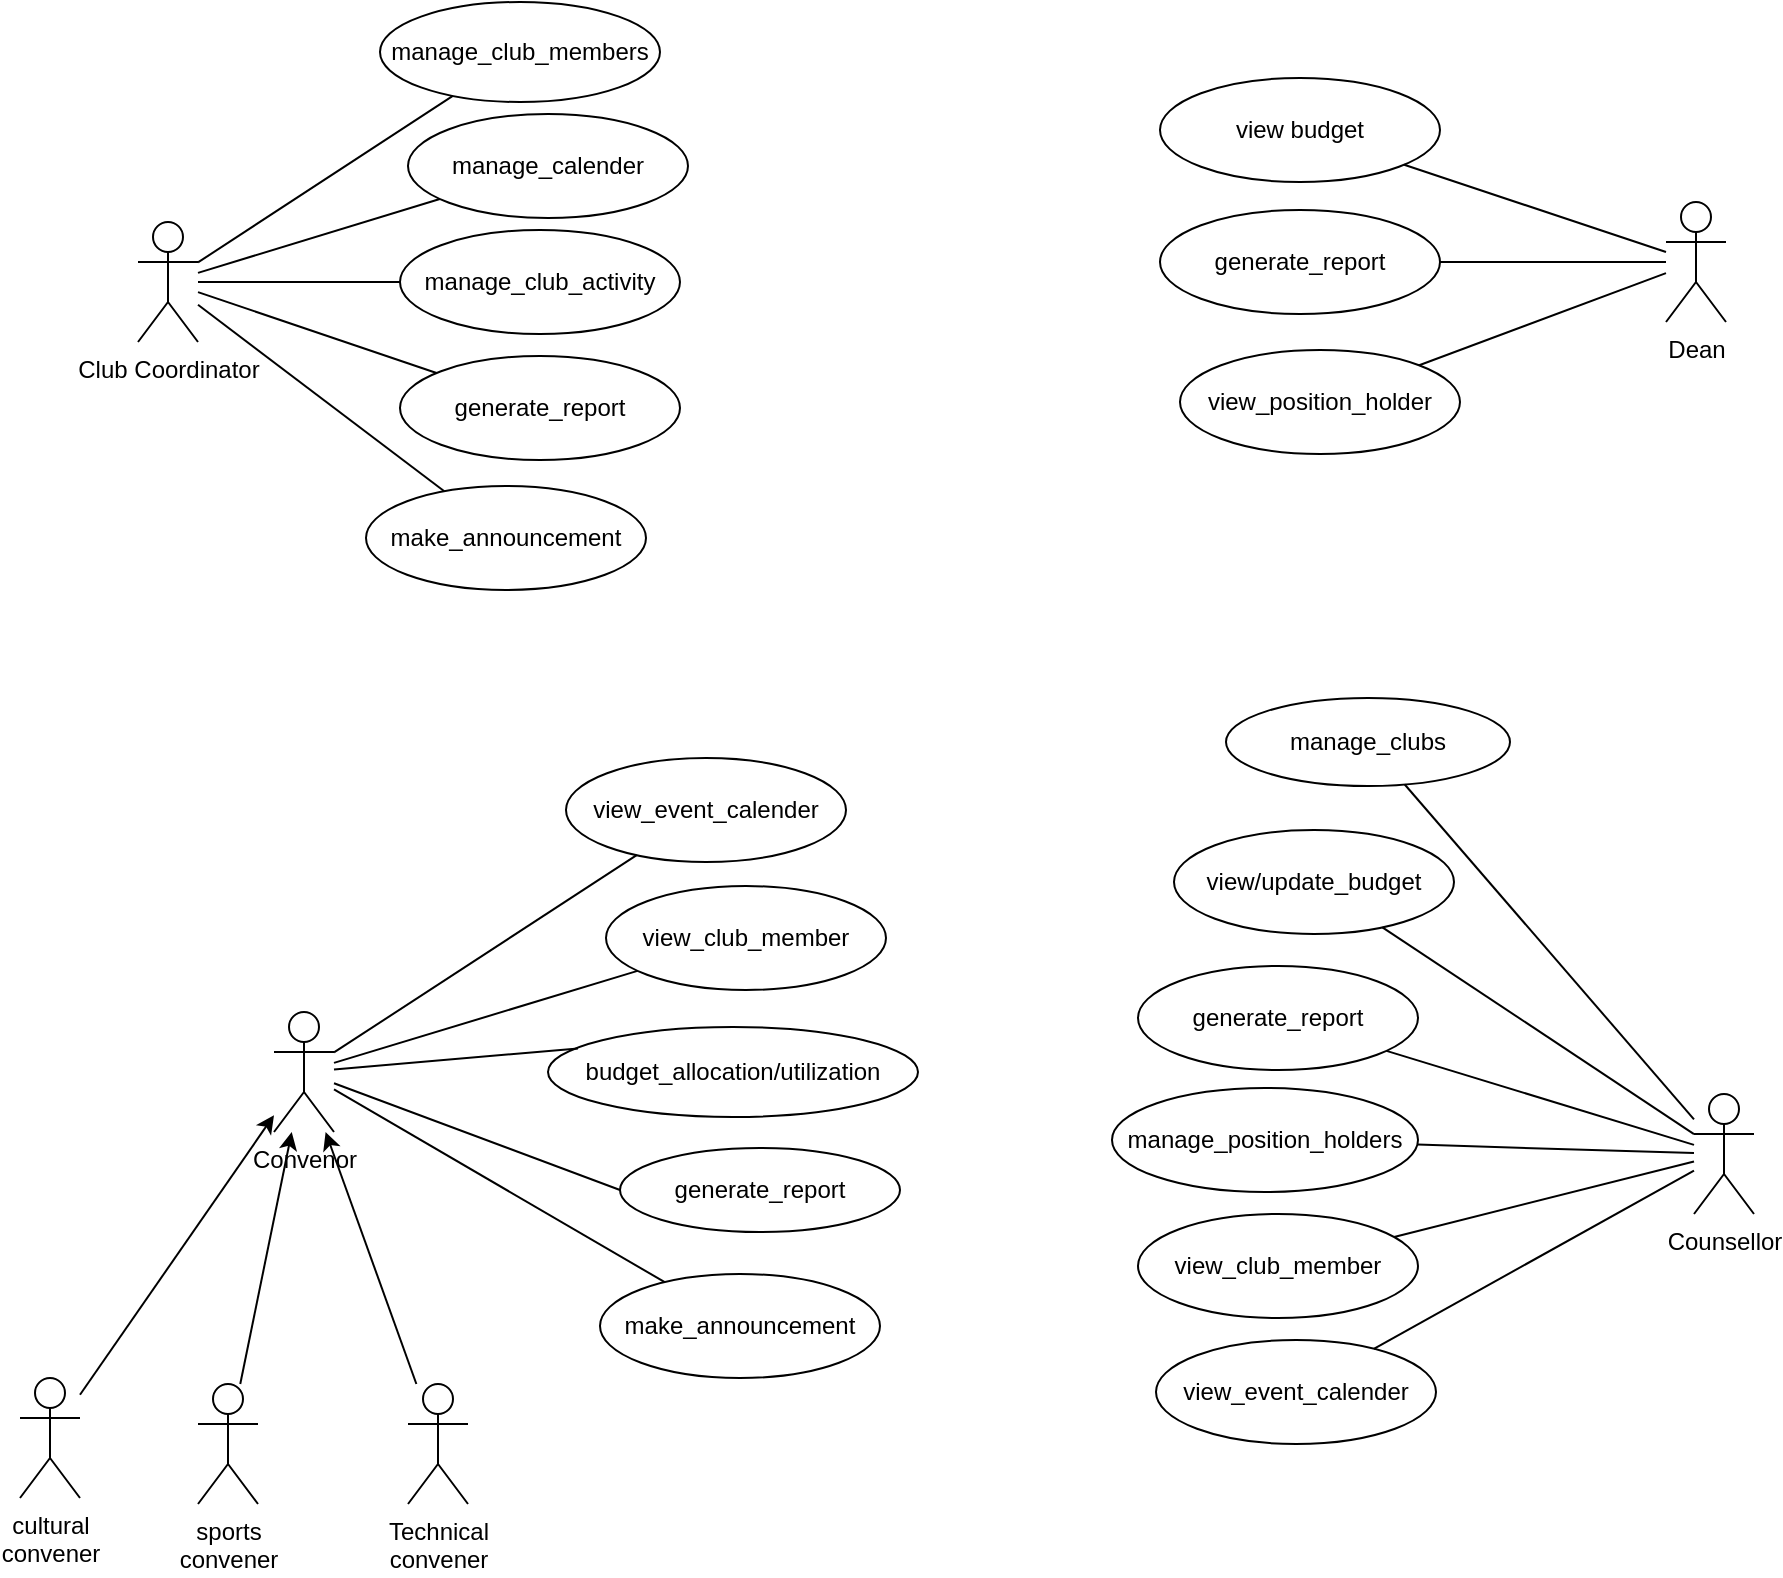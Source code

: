 <mxfile version="22.1.0" type="device">
  <diagram name="Page-1" id="FD8JJJ5rIEA4C4KmWXZm">
    <mxGraphModel dx="1900" dy="530" grid="0" gridSize="10" guides="1" tooltips="1" connect="1" arrows="1" fold="1" page="1" pageScale="1" pageWidth="850" pageHeight="1100" math="0" shadow="0">
      <root>
        <mxCell id="0" />
        <mxCell id="1" parent="0" />
        <mxCell id="Rt1swfjnpIWZrbKIlmPw-1" value="Club Coordinator" style="shape=umlActor;html=1;verticalLabelPosition=bottom;verticalAlign=top;align=center;" parent="1" vertex="1">
          <mxGeometry x="-12" y="142" width="30" height="60" as="geometry" />
        </mxCell>
        <mxCell id="Rt1swfjnpIWZrbKIlmPw-3" value="Dean" style="shape=umlActor;html=1;verticalLabelPosition=bottom;verticalAlign=top;align=center;" parent="1" vertex="1">
          <mxGeometry x="752" y="132" width="30" height="60" as="geometry" />
        </mxCell>
        <mxCell id="Rt1swfjnpIWZrbKIlmPw-4" value="Counsellor" style="shape=umlActor;html=1;verticalLabelPosition=bottom;verticalAlign=top;align=center;" parent="1" vertex="1">
          <mxGeometry x="766" y="578" width="30" height="60" as="geometry" />
        </mxCell>
        <mxCell id="Rt1swfjnpIWZrbKIlmPw-5" value="manage_club_members" style="ellipse;whiteSpace=wrap;html=1;" parent="1" vertex="1">
          <mxGeometry x="109" y="32" width="140" height="50" as="geometry" />
        </mxCell>
        <mxCell id="Rt1swfjnpIWZrbKIlmPw-6" value="manage_calender" style="ellipse;whiteSpace=wrap;html=1;" parent="1" vertex="1">
          <mxGeometry x="123" y="88" width="140" height="52" as="geometry" />
        </mxCell>
        <mxCell id="Rt1swfjnpIWZrbKIlmPw-7" value="manage_club_activity" style="ellipse;whiteSpace=wrap;html=1;" parent="1" vertex="1">
          <mxGeometry x="119" y="146" width="140" height="52" as="geometry" />
        </mxCell>
        <mxCell id="Rt1swfjnpIWZrbKIlmPw-8" value="generate_report" style="ellipse;whiteSpace=wrap;html=1;" parent="1" vertex="1">
          <mxGeometry x="119" y="209" width="140" height="52" as="geometry" />
        </mxCell>
        <mxCell id="Rt1swfjnpIWZrbKIlmPw-9" value="view_club_member" style="ellipse;whiteSpace=wrap;html=1;" parent="1" vertex="1">
          <mxGeometry x="222" y="474" width="140" height="52" as="geometry" />
        </mxCell>
        <mxCell id="Rt1swfjnpIWZrbKIlmPw-10" value="budget_allocation/utilization" style="ellipse;whiteSpace=wrap;html=1;" parent="1" vertex="1">
          <mxGeometry x="193" y="544.5" width="185" height="45" as="geometry" />
        </mxCell>
        <mxCell id="Rt1swfjnpIWZrbKIlmPw-11" value="generate_report" style="ellipse;whiteSpace=wrap;html=1;" parent="1" vertex="1">
          <mxGeometry x="229" y="605" width="140" height="42" as="geometry" />
        </mxCell>
        <mxCell id="Rt1swfjnpIWZrbKIlmPw-12" value="make_announcement" style="ellipse;whiteSpace=wrap;html=1;" parent="1" vertex="1">
          <mxGeometry x="219" y="668" width="140" height="52" as="geometry" />
        </mxCell>
        <mxCell id="Rt1swfjnpIWZrbKIlmPw-13" value="view_event_calender" style="ellipse;whiteSpace=wrap;html=1;" parent="1" vertex="1">
          <mxGeometry x="202" y="410" width="140" height="52" as="geometry" />
        </mxCell>
        <mxCell id="Rt1swfjnpIWZrbKIlmPw-16" value="Convenor" style="shape=umlActor;html=1;verticalLabelPosition=bottom;verticalAlign=top;align=center;" parent="1" vertex="1">
          <mxGeometry x="56" y="537" width="30" height="60" as="geometry" />
        </mxCell>
        <mxCell id="Rt1swfjnpIWZrbKIlmPw-18" value="view budget" style="ellipse;whiteSpace=wrap;html=1;" parent="1" vertex="1">
          <mxGeometry x="499" y="70" width="140" height="52" as="geometry" />
        </mxCell>
        <mxCell id="Rt1swfjnpIWZrbKIlmPw-19" value="generate_report" style="ellipse;whiteSpace=wrap;html=1;" parent="1" vertex="1">
          <mxGeometry x="499" y="136" width="140" height="52" as="geometry" />
        </mxCell>
        <mxCell id="Rt1swfjnpIWZrbKIlmPw-20" value="view_position_holder" style="ellipse;whiteSpace=wrap;html=1;" parent="1" vertex="1">
          <mxGeometry x="509" y="206" width="140" height="52" as="geometry" />
        </mxCell>
        <mxCell id="Rt1swfjnpIWZrbKIlmPw-23" value="view/update_budget" style="ellipse;whiteSpace=wrap;html=1;" parent="1" vertex="1">
          <mxGeometry x="506" y="446" width="140" height="52" as="geometry" />
        </mxCell>
        <mxCell id="Rt1swfjnpIWZrbKIlmPw-24" value="view_club_member" style="ellipse;whiteSpace=wrap;html=1;" parent="1" vertex="1">
          <mxGeometry x="488" y="638" width="140" height="52" as="geometry" />
        </mxCell>
        <mxCell id="Rt1swfjnpIWZrbKIlmPw-25" value="manage_position_holders" style="ellipse;whiteSpace=wrap;html=1;" parent="1" vertex="1">
          <mxGeometry x="475" y="575" width="153" height="52" as="geometry" />
        </mxCell>
        <mxCell id="Rt1swfjnpIWZrbKIlmPw-26" value="generate_report" style="ellipse;whiteSpace=wrap;html=1;" parent="1" vertex="1">
          <mxGeometry x="488" y="514" width="140" height="52" as="geometry" />
        </mxCell>
        <mxCell id="Rt1swfjnpIWZrbKIlmPw-27" value="view_event_calender" style="ellipse;whiteSpace=wrap;html=1;" parent="1" vertex="1">
          <mxGeometry x="497" y="701" width="140" height="52" as="geometry" />
        </mxCell>
        <mxCell id="Rt1swfjnpIWZrbKIlmPw-30" value="" style="edgeStyle=none;html=1;endArrow=none;verticalAlign=bottom;rounded=0;" parent="1" source="Rt1swfjnpIWZrbKIlmPw-1" target="Rt1swfjnpIWZrbKIlmPw-5" edge="1">
          <mxGeometry width="160" relative="1" as="geometry">
            <mxPoint x="71" y="151" as="sourcePoint" />
            <mxPoint x="231" y="151" as="targetPoint" />
            <Array as="points" />
          </mxGeometry>
        </mxCell>
        <mxCell id="Rt1swfjnpIWZrbKIlmPw-33" value="" style="edgeStyle=none;html=1;endArrow=none;verticalAlign=bottom;rounded=0;" parent="1" source="Rt1swfjnpIWZrbKIlmPw-1" target="Rt1swfjnpIWZrbKIlmPw-6" edge="1">
          <mxGeometry width="160" relative="1" as="geometry">
            <mxPoint x="81" y="161" as="sourcePoint" />
            <mxPoint x="192" y="73" as="targetPoint" />
            <Array as="points" />
          </mxGeometry>
        </mxCell>
        <mxCell id="Rt1swfjnpIWZrbKIlmPw-34" value="" style="edgeStyle=none;html=1;endArrow=none;verticalAlign=bottom;rounded=0;" parent="1" source="Rt1swfjnpIWZrbKIlmPw-1" target="Rt1swfjnpIWZrbKIlmPw-7" edge="1">
          <mxGeometry width="160" relative="1" as="geometry">
            <mxPoint x="91" y="171" as="sourcePoint" />
            <mxPoint x="202" y="83" as="targetPoint" />
            <Array as="points" />
          </mxGeometry>
        </mxCell>
        <mxCell id="Rt1swfjnpIWZrbKIlmPw-35" value="" style="edgeStyle=none;html=1;endArrow=none;verticalAlign=bottom;rounded=0;" parent="1" source="Rt1swfjnpIWZrbKIlmPw-1" target="Rt1swfjnpIWZrbKIlmPw-8" edge="1">
          <mxGeometry width="160" relative="1" as="geometry">
            <mxPoint x="83" y="168" as="sourcePoint" />
            <mxPoint x="212" y="93" as="targetPoint" />
            <Array as="points" />
          </mxGeometry>
        </mxCell>
        <mxCell id="Rt1swfjnpIWZrbKIlmPw-38" value="" style="edgeStyle=none;html=1;endArrow=none;verticalAlign=bottom;rounded=0;" parent="1" source="Rt1swfjnpIWZrbKIlmPw-16" target="Rt1swfjnpIWZrbKIlmPw-13" edge="1">
          <mxGeometry width="160" relative="1" as="geometry">
            <mxPoint x="73" y="539" as="sourcePoint" />
            <mxPoint x="233" y="539" as="targetPoint" />
          </mxGeometry>
        </mxCell>
        <mxCell id="Rt1swfjnpIWZrbKIlmPw-40" value="" style="edgeStyle=none;html=1;endArrow=none;verticalAlign=bottom;rounded=0;" parent="1" source="Rt1swfjnpIWZrbKIlmPw-16" target="Rt1swfjnpIWZrbKIlmPw-9" edge="1">
          <mxGeometry width="160" relative="1" as="geometry">
            <mxPoint x="79" y="547" as="sourcePoint" />
            <mxPoint x="239" y="547" as="targetPoint" />
          </mxGeometry>
        </mxCell>
        <mxCell id="Rt1swfjnpIWZrbKIlmPw-41" value="" style="edgeStyle=none;html=1;endArrow=none;verticalAlign=bottom;rounded=0;entryX=0.081;entryY=0.238;entryDx=0;entryDy=0;entryPerimeter=0;" parent="1" source="Rt1swfjnpIWZrbKIlmPw-16" target="Rt1swfjnpIWZrbKIlmPw-10" edge="1">
          <mxGeometry width="160" relative="1" as="geometry">
            <mxPoint x="69" y="569" as="sourcePoint" />
            <mxPoint x="229" y="569" as="targetPoint" />
          </mxGeometry>
        </mxCell>
        <mxCell id="Rt1swfjnpIWZrbKIlmPw-42" value="" style="edgeStyle=none;html=1;endArrow=none;verticalAlign=bottom;rounded=0;entryX=0;entryY=0.5;entryDx=0;entryDy=0;" parent="1" source="Rt1swfjnpIWZrbKIlmPw-16" target="Rt1swfjnpIWZrbKIlmPw-11" edge="1">
          <mxGeometry width="160" relative="1" as="geometry">
            <mxPoint x="68" y="578" as="sourcePoint" />
            <mxPoint x="228" y="578" as="targetPoint" />
          </mxGeometry>
        </mxCell>
        <mxCell id="Rt1swfjnpIWZrbKIlmPw-43" value="" style="edgeStyle=none;html=1;endArrow=none;verticalAlign=bottom;rounded=0;" parent="1" source="Rt1swfjnpIWZrbKIlmPw-16" target="Rt1swfjnpIWZrbKIlmPw-12" edge="1">
          <mxGeometry width="160" relative="1" as="geometry">
            <mxPoint x="39" y="637" as="sourcePoint" />
            <mxPoint x="217" y="747" as="targetPoint" />
            <Array as="points" />
          </mxGeometry>
        </mxCell>
        <mxCell id="Rt1swfjnpIWZrbKIlmPw-45" value="" style="edgeStyle=none;html=1;endArrow=none;verticalAlign=bottom;rounded=0;" parent="1" source="Rt1swfjnpIWZrbKIlmPw-18" target="Rt1swfjnpIWZrbKIlmPw-3" edge="1">
          <mxGeometry width="160" relative="1" as="geometry">
            <mxPoint x="451" y="184" as="sourcePoint" />
            <mxPoint x="765" y="164" as="targetPoint" />
          </mxGeometry>
        </mxCell>
        <mxCell id="Rt1swfjnpIWZrbKIlmPw-46" value="" style="edgeStyle=none;html=1;endArrow=none;verticalAlign=bottom;rounded=0;" parent="1" source="Rt1swfjnpIWZrbKIlmPw-19" target="Rt1swfjnpIWZrbKIlmPw-3" edge="1">
          <mxGeometry width="160" relative="1" as="geometry">
            <mxPoint x="639" y="183" as="sourcePoint" />
            <mxPoint x="763" y="166" as="targetPoint" />
          </mxGeometry>
        </mxCell>
        <mxCell id="Rt1swfjnpIWZrbKIlmPw-48" value="" style="edgeStyle=none;html=1;endArrow=none;verticalAlign=bottom;rounded=0;" parent="1" source="Rt1swfjnpIWZrbKIlmPw-20" target="Rt1swfjnpIWZrbKIlmPw-3" edge="1">
          <mxGeometry width="160" relative="1" as="geometry">
            <mxPoint x="626" y="251" as="sourcePoint" />
            <mxPoint x="765" y="194" as="targetPoint" />
          </mxGeometry>
        </mxCell>
        <mxCell id="Rt1swfjnpIWZrbKIlmPw-49" value="" style="edgeStyle=none;html=1;endArrow=none;verticalAlign=bottom;rounded=0;" parent="1" source="Rt1swfjnpIWZrbKIlmPw-23" target="Rt1swfjnpIWZrbKIlmPw-4" edge="1">
          <mxGeometry width="160" relative="1" as="geometry">
            <mxPoint x="621" y="542" as="sourcePoint" />
            <mxPoint x="781" y="542" as="targetPoint" />
          </mxGeometry>
        </mxCell>
        <mxCell id="Rt1swfjnpIWZrbKIlmPw-50" value="" style="edgeStyle=none;html=1;endArrow=none;verticalAlign=bottom;rounded=0;" parent="1" source="Rt1swfjnpIWZrbKIlmPw-26" target="Rt1swfjnpIWZrbKIlmPw-4" edge="1">
          <mxGeometry width="160" relative="1" as="geometry">
            <mxPoint x="677" y="606" as="sourcePoint" />
            <mxPoint x="837" y="606" as="targetPoint" />
          </mxGeometry>
        </mxCell>
        <mxCell id="Rt1swfjnpIWZrbKIlmPw-51" value="" style="edgeStyle=none;html=1;endArrow=none;verticalAlign=bottom;rounded=0;" parent="1" source="Rt1swfjnpIWZrbKIlmPw-25" target="Rt1swfjnpIWZrbKIlmPw-4" edge="1">
          <mxGeometry width="160" relative="1" as="geometry">
            <mxPoint x="675" y="647" as="sourcePoint" />
            <mxPoint x="835" y="647" as="targetPoint" />
          </mxGeometry>
        </mxCell>
        <mxCell id="Rt1swfjnpIWZrbKIlmPw-53" value="" style="edgeStyle=none;html=1;endArrow=none;verticalAlign=bottom;rounded=0;" parent="1" source="Rt1swfjnpIWZrbKIlmPw-24" target="Rt1swfjnpIWZrbKIlmPw-4" edge="1">
          <mxGeometry width="160" relative="1" as="geometry">
            <mxPoint x="663" y="727" as="sourcePoint" />
            <mxPoint x="780" y="609" as="targetPoint" />
          </mxGeometry>
        </mxCell>
        <mxCell id="TknZxH6WIV1YiRIU3RFg-1" value="make_announcement" style="ellipse;whiteSpace=wrap;html=1;" parent="1" vertex="1">
          <mxGeometry x="102" y="274" width="140" height="52" as="geometry" />
        </mxCell>
        <mxCell id="TknZxH6WIV1YiRIU3RFg-2" value="" style="endArrow=none;html=1;rounded=0;" parent="1" source="TknZxH6WIV1YiRIU3RFg-1" target="Rt1swfjnpIWZrbKIlmPw-1" edge="1">
          <mxGeometry width="50" height="50" relative="1" as="geometry">
            <mxPoint x="331" y="299" as="sourcePoint" />
            <mxPoint x="381" y="249" as="targetPoint" />
          </mxGeometry>
        </mxCell>
        <mxCell id="TknZxH6WIV1YiRIU3RFg-3" value="" style="endArrow=none;html=1;rounded=0;" parent="1" source="Rt1swfjnpIWZrbKIlmPw-27" target="Rt1swfjnpIWZrbKIlmPw-4" edge="1">
          <mxGeometry width="50" height="50" relative="1" as="geometry">
            <mxPoint x="331" y="667" as="sourcePoint" />
            <mxPoint x="381" y="617" as="targetPoint" />
          </mxGeometry>
        </mxCell>
        <mxCell id="OTSq-gYn0RK-GQtLqgbz-1" value="manage_clubs" style="ellipse;whiteSpace=wrap;html=1;" parent="1" vertex="1">
          <mxGeometry x="532" y="380" width="142" height="44" as="geometry" />
        </mxCell>
        <mxCell id="OTSq-gYn0RK-GQtLqgbz-2" value="" style="endArrow=none;html=1;rounded=0;" parent="1" source="Rt1swfjnpIWZrbKIlmPw-4" target="OTSq-gYn0RK-GQtLqgbz-1" edge="1">
          <mxGeometry width="50" height="50" relative="1" as="geometry">
            <mxPoint x="399" y="480" as="sourcePoint" />
            <mxPoint x="449" y="430" as="targetPoint" />
          </mxGeometry>
        </mxCell>
        <mxCell id="KDpKiH1JRy6Lt8lYG73g-2" value="cultural &lt;br&gt;convener" style="shape=umlActor;verticalLabelPosition=bottom;verticalAlign=top;html=1;outlineConnect=0;" vertex="1" parent="1">
          <mxGeometry x="-71" y="720" width="30" height="60" as="geometry" />
        </mxCell>
        <mxCell id="KDpKiH1JRy6Lt8lYG73g-4" value="" style="endArrow=classic;html=1;rounded=0;" edge="1" parent="1" source="KDpKiH1JRy6Lt8lYG73g-2" target="Rt1swfjnpIWZrbKIlmPw-16">
          <mxGeometry width="50" height="50" relative="1" as="geometry">
            <mxPoint x="353" y="611" as="sourcePoint" />
            <mxPoint x="403" y="561" as="targetPoint" />
          </mxGeometry>
        </mxCell>
        <mxCell id="KDpKiH1JRy6Lt8lYG73g-5" value="sports&lt;br&gt;convener" style="shape=umlActor;verticalLabelPosition=bottom;verticalAlign=top;html=1;outlineConnect=0;" vertex="1" parent="1">
          <mxGeometry x="18" y="723" width="30" height="60" as="geometry" />
        </mxCell>
        <mxCell id="KDpKiH1JRy6Lt8lYG73g-6" value="Technical&lt;br&gt;convener" style="shape=umlActor;verticalLabelPosition=bottom;verticalAlign=top;html=1;outlineConnect=0;" vertex="1" parent="1">
          <mxGeometry x="123" y="723" width="30" height="60" as="geometry" />
        </mxCell>
        <mxCell id="KDpKiH1JRy6Lt8lYG73g-8" value="" style="endArrow=classic;html=1;rounded=0;" edge="1" parent="1" source="KDpKiH1JRy6Lt8lYG73g-5" target="Rt1swfjnpIWZrbKIlmPw-16">
          <mxGeometry width="50" height="50" relative="1" as="geometry">
            <mxPoint x="353" y="611" as="sourcePoint" />
            <mxPoint x="403" y="561" as="targetPoint" />
          </mxGeometry>
        </mxCell>
        <mxCell id="KDpKiH1JRy6Lt8lYG73g-9" value="" style="endArrow=classic;html=1;rounded=0;" edge="1" parent="1" source="KDpKiH1JRy6Lt8lYG73g-6" target="Rt1swfjnpIWZrbKIlmPw-16">
          <mxGeometry width="50" height="50" relative="1" as="geometry">
            <mxPoint x="353" y="611" as="sourcePoint" />
            <mxPoint x="403" y="561" as="targetPoint" />
          </mxGeometry>
        </mxCell>
      </root>
    </mxGraphModel>
  </diagram>
</mxfile>
